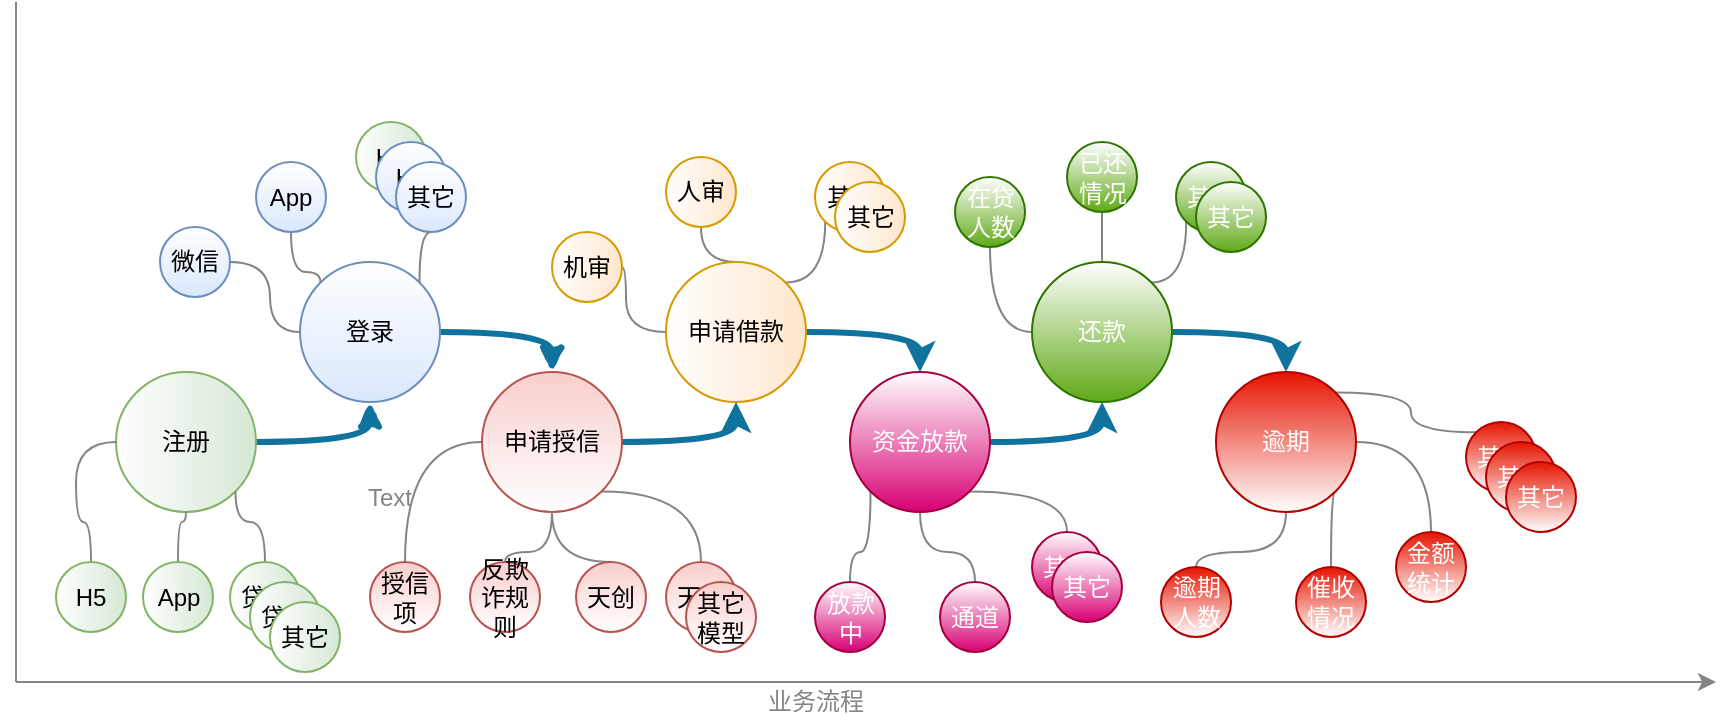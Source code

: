 <mxfile version="12.1.7" type="github" pages="1"><diagram id="NL3Gt1PZ4-QvTYmWhQju" name="第 1 页"><mxGraphModel dx="809" dy="448" grid="1" gridSize="10" guides="1" tooltips="1" connect="1" arrows="1" fold="1" page="1" pageScale="1" pageWidth="1600" pageHeight="900" math="0" shadow="0"><root><mxCell id="0"/><mxCell id="1" parent="0"/><mxCell id="3xqCmhydJT-oeez1F7RN-1" value="" style="endArrow=classic;html=1;strokeColor=#858585;" edge="1" parent="1"><mxGeometry width="50" height="50" relative="1" as="geometry"><mxPoint x="320" y="360" as="sourcePoint"/><mxPoint x="1170" y="360" as="targetPoint"/></mxGeometry></mxCell><mxCell id="3xqCmhydJT-oeez1F7RN-2" value="" style="endArrow=none;html=1;strokeColor=#858585;endFill=0;" edge="1" parent="1"><mxGeometry width="50" height="50" relative="1" as="geometry"><mxPoint x="320" y="360" as="sourcePoint"/><mxPoint x="320" y="20" as="targetPoint"/></mxGeometry></mxCell><mxCell id="3xqCmhydJT-oeez1F7RN-3" value="业务流程" style="text;html=1;strokeColor=none;fillColor=none;align=center;verticalAlign=middle;whiteSpace=wrap;rounded=0;fontColor=#858585;" vertex="1" parent="1"><mxGeometry x="680" y="360" width="80" height="20" as="geometry"/></mxCell><mxCell id="3xqCmhydJT-oeez1F7RN-20" style="edgeStyle=orthogonalEdgeStyle;curved=1;rounded=0;orthogonalLoop=1;jettySize=auto;html=1;entryX=0.5;entryY=1;entryDx=0;entryDy=0;endArrow=classic;endFill=1;strokeColor=#10739e;fontColor=#858585;comic=1;targetPerimeterSpacing=0;strokeWidth=3;fillColor=#b1ddf0;" edge="1" parent="1" source="3xqCmhydJT-oeez1F7RN-4" target="3xqCmhydJT-oeez1F7RN-5"><mxGeometry relative="1" as="geometry"/></mxCell><mxCell id="3xqCmhydJT-oeez1F7RN-4" value="注册" style="ellipse;whiteSpace=wrap;html=1;aspect=fixed;fillColor=#d5e8d4;strokeColor=#82b366;gradientColor=#ffffff;gradientDirection=west;" vertex="1" parent="1"><mxGeometry x="370" y="205" width="70" height="70" as="geometry"/></mxCell><mxCell id="3xqCmhydJT-oeez1F7RN-53" style="edgeStyle=orthogonalEdgeStyle;curved=1;rounded=0;comic=1;orthogonalLoop=1;jettySize=auto;html=1;entryX=0;entryY=0.5;entryDx=0;entryDy=0;endArrow=none;endFill=0;strokeColor=#858585;fontColor=#858585;" edge="1" parent="1" source="3xqCmhydJT-oeez1F7RN-24" target="3xqCmhydJT-oeez1F7RN-4"><mxGeometry relative="1" as="geometry"/></mxCell><mxCell id="3xqCmhydJT-oeez1F7RN-24" value="H5" style="ellipse;whiteSpace=wrap;html=1;aspect=fixed;fillColor=#d5e8d4;strokeColor=#82b366;gradientColor=#ffffff;gradientDirection=west;" vertex="1" parent="1"><mxGeometry x="340" y="300" width="35" height="35" as="geometry"/></mxCell><mxCell id="3xqCmhydJT-oeez1F7RN-21" style="edgeStyle=orthogonalEdgeStyle;curved=1;rounded=0;orthogonalLoop=1;jettySize=auto;html=1;entryX=0.5;entryY=0;entryDx=0;entryDy=0;endArrow=classic;endFill=1;strokeColor=#10739e;fontColor=#858585;comic=1;strokeWidth=3;fillColor=#b1ddf0;targetPerimeterSpacing=0;" edge="1" parent="1" source="3xqCmhydJT-oeez1F7RN-5" target="3xqCmhydJT-oeez1F7RN-6"><mxGeometry relative="1" as="geometry"/></mxCell><mxCell id="3xqCmhydJT-oeez1F7RN-5" value="登录" style="ellipse;whiteSpace=wrap;html=1;aspect=fixed;fillColor=#dae8fc;strokeColor=#6c8ebf;gradientColor=#ffffff;gradientDirection=north;" vertex="1" parent="1"><mxGeometry x="462" y="150" width="70" height="70" as="geometry"/></mxCell><mxCell id="3xqCmhydJT-oeez1F7RN-22" style="edgeStyle=orthogonalEdgeStyle;curved=1;rounded=0;orthogonalLoop=1;jettySize=auto;html=1;entryX=0.5;entryY=1;entryDx=0;entryDy=0;endArrow=classic;endFill=1;strokeColor=#10739e;fontColor=#858585;strokeWidth=3;fillColor=#b1ddf0;targetPerimeterSpacing=0;" edge="1" parent="1" source="3xqCmhydJT-oeez1F7RN-6" target="3xqCmhydJT-oeez1F7RN-7"><mxGeometry relative="1" as="geometry"/></mxCell><mxCell id="3xqCmhydJT-oeez1F7RN-58" value="" style="edgeStyle=orthogonalEdgeStyle;curved=1;rounded=0;comic=1;orthogonalLoop=1;jettySize=auto;html=1;endArrow=none;endFill=0;strokeColor=#858585;fontColor=#858585;" edge="1" parent="1" source="3xqCmhydJT-oeez1F7RN-6" target="3xqCmhydJT-oeez1F7RN-57"><mxGeometry relative="1" as="geometry"/></mxCell><mxCell id="3xqCmhydJT-oeez1F7RN-61" style="edgeStyle=orthogonalEdgeStyle;curved=1;rounded=0;comic=1;orthogonalLoop=1;jettySize=auto;html=1;endArrow=none;endFill=0;strokeColor=#858585;fontColor=#858585;" edge="1" parent="1" source="3xqCmhydJT-oeez1F7RN-6" target="3xqCmhydJT-oeez1F7RN-59"><mxGeometry relative="1" as="geometry"/></mxCell><mxCell id="3xqCmhydJT-oeez1F7RN-71" style="edgeStyle=orthogonalEdgeStyle;curved=1;rounded=0;comic=1;orthogonalLoop=1;jettySize=auto;html=1;exitX=1;exitY=1;exitDx=0;exitDy=0;entryX=0.5;entryY=0;entryDx=0;entryDy=0;endArrow=none;endFill=0;strokeColor=#858585;fontColor=#858585;" edge="1" parent="1" source="3xqCmhydJT-oeez1F7RN-6" target="3xqCmhydJT-oeez1F7RN-63"><mxGeometry relative="1" as="geometry"/></mxCell><mxCell id="3xqCmhydJT-oeez1F7RN-6" value="申请授信" style="ellipse;whiteSpace=wrap;html=1;aspect=fixed;fillColor=#f8cecc;strokeColor=#b85450;gradientColor=#ffffff;" vertex="1" parent="1"><mxGeometry x="553" y="205" width="70" height="70" as="geometry"/></mxCell><mxCell id="3xqCmhydJT-oeez1F7RN-57" value="授信项" style="ellipse;whiteSpace=wrap;html=1;aspect=fixed;fillColor=#f8cecc;strokeColor=#b85450;gradientColor=#ffffff;" vertex="1" parent="1"><mxGeometry x="497" y="300" width="35" height="35" as="geometry"/></mxCell><mxCell id="3xqCmhydJT-oeez1F7RN-17" style="edgeStyle=orthogonalEdgeStyle;curved=1;rounded=0;orthogonalLoop=1;jettySize=auto;html=1;entryX=0.5;entryY=0;entryDx=0;entryDy=0;endArrow=classic;endFill=1;strokeColor=#10739e;fontColor=#858585;strokeWidth=3;fillColor=#b1ddf0;targetPerimeterSpacing=0;" edge="1" parent="1" source="3xqCmhydJT-oeez1F7RN-7" target="3xqCmhydJT-oeez1F7RN-8"><mxGeometry relative="1" as="geometry"><Array as="points"><mxPoint x="772" y="185"/></Array></mxGeometry></mxCell><mxCell id="3xqCmhydJT-oeez1F7RN-73" value="" style="edgeStyle=orthogonalEdgeStyle;curved=1;rounded=0;comic=1;orthogonalLoop=1;jettySize=auto;html=1;endArrow=none;endFill=0;strokeColor=#858585;fontColor=#858585;" edge="1" parent="1" source="3xqCmhydJT-oeez1F7RN-7" target="3xqCmhydJT-oeez1F7RN-72"><mxGeometry relative="1" as="geometry"/></mxCell><mxCell id="3xqCmhydJT-oeez1F7RN-79" style="edgeStyle=orthogonalEdgeStyle;curved=1;rounded=0;comic=1;orthogonalLoop=1;jettySize=auto;html=1;exitX=1;exitY=0;exitDx=0;exitDy=0;entryX=0;entryY=1;entryDx=0;entryDy=0;endArrow=none;endFill=0;strokeColor=#858585;fontColor=#858585;" edge="1" parent="1" source="3xqCmhydJT-oeez1F7RN-7" target="3xqCmhydJT-oeez1F7RN-77"><mxGeometry relative="1" as="geometry"/></mxCell><mxCell id="3xqCmhydJT-oeez1F7RN-83" style="edgeStyle=orthogonalEdgeStyle;curved=1;rounded=0;comic=1;orthogonalLoop=1;jettySize=auto;html=1;exitX=0.5;exitY=0;exitDx=0;exitDy=0;entryX=0.5;entryY=1;entryDx=0;entryDy=0;endArrow=none;endFill=0;strokeColor=#858585;fontColor=#858585;" edge="1" parent="1" source="3xqCmhydJT-oeez1F7RN-7" target="3xqCmhydJT-oeez1F7RN-82"><mxGeometry relative="1" as="geometry"/></mxCell><mxCell id="3xqCmhydJT-oeez1F7RN-7" value="申请借款" style="ellipse;whiteSpace=wrap;html=1;aspect=fixed;fillColor=#ffe6cc;strokeColor=#d79b00;gradientColor=#ffffff;gradientDirection=west;" vertex="1" parent="1"><mxGeometry x="645" y="150" width="70" height="70" as="geometry"/></mxCell><mxCell id="3xqCmhydJT-oeez1F7RN-72" value="机审" style="ellipse;whiteSpace=wrap;html=1;aspect=fixed;fillColor=#ffe6cc;strokeColor=#d79b00;gradientColor=#ffffff;gradientDirection=west;" vertex="1" parent="1"><mxGeometry x="588" y="135" width="35" height="35" as="geometry"/></mxCell><mxCell id="3xqCmhydJT-oeez1F7RN-18" style="edgeStyle=orthogonalEdgeStyle;curved=1;rounded=0;orthogonalLoop=1;jettySize=auto;html=1;exitX=1;exitY=0.5;exitDx=0;exitDy=0;entryX=0.5;entryY=1;entryDx=0;entryDy=0;endArrow=classic;endFill=1;strokeColor=#10739e;fontColor=#858585;strokeWidth=3;fillColor=#b1ddf0;targetPerimeterSpacing=0;" edge="1" parent="1" source="3xqCmhydJT-oeez1F7RN-8" target="3xqCmhydJT-oeez1F7RN-9"><mxGeometry relative="1" as="geometry"/></mxCell><mxCell id="3xqCmhydJT-oeez1F7RN-88" style="edgeStyle=orthogonalEdgeStyle;curved=1;rounded=0;comic=1;orthogonalLoop=1;jettySize=auto;html=1;entryX=0.5;entryY=0;entryDx=0;entryDy=0;endArrow=none;endFill=0;strokeColor=#858585;fontColor=#858585;" edge="1" parent="1" source="3xqCmhydJT-oeez1F7RN-8" target="3xqCmhydJT-oeez1F7RN-84"><mxGeometry relative="1" as="geometry"/></mxCell><mxCell id="3xqCmhydJT-oeez1F7RN-89" style="edgeStyle=orthogonalEdgeStyle;curved=1;rounded=0;comic=1;orthogonalLoop=1;jettySize=auto;html=1;exitX=1;exitY=1;exitDx=0;exitDy=0;entryX=0.5;entryY=0;entryDx=0;entryDy=0;endArrow=none;endFill=0;strokeColor=#858585;fontColor=#858585;" edge="1" parent="1" source="3xqCmhydJT-oeez1F7RN-8" target="3xqCmhydJT-oeez1F7RN-87"><mxGeometry relative="1" as="geometry"/></mxCell><mxCell id="3xqCmhydJT-oeez1F7RN-90" style="edgeStyle=orthogonalEdgeStyle;curved=1;rounded=0;comic=1;orthogonalLoop=1;jettySize=auto;html=1;exitX=0;exitY=1;exitDx=0;exitDy=0;entryX=0.5;entryY=0;entryDx=0;entryDy=0;endArrow=none;endFill=0;strokeColor=#858585;fontColor=#858585;" edge="1" parent="1" source="3xqCmhydJT-oeez1F7RN-8" target="3xqCmhydJT-oeez1F7RN-80"><mxGeometry relative="1" as="geometry"/></mxCell><mxCell id="3xqCmhydJT-oeez1F7RN-8" value="资金放款" style="ellipse;whiteSpace=wrap;html=1;aspect=fixed;fontColor=#ffffff;fillColor=#d80073;strokeColor=#A50040;gradientDirection=north;gradientColor=#ffffff;" vertex="1" parent="1"><mxGeometry x="737" y="205" width="70" height="70" as="geometry"/></mxCell><mxCell id="3xqCmhydJT-oeez1F7RN-80" value="放款中" style="ellipse;whiteSpace=wrap;html=1;aspect=fixed;fontColor=#ffffff;fillColor=#d80073;strokeColor=#A50040;gradientDirection=north;gradientColor=#ffffff;" vertex="1" parent="1"><mxGeometry x="719.5" y="310" width="35" height="35" as="geometry"/></mxCell><mxCell id="3xqCmhydJT-oeez1F7RN-19" style="edgeStyle=orthogonalEdgeStyle;curved=1;rounded=0;orthogonalLoop=1;jettySize=auto;html=1;entryX=0.5;entryY=0;entryDx=0;entryDy=0;endArrow=classic;endFill=1;strokeColor=#10739e;fontColor=#858585;strokeWidth=3;fillColor=#b1ddf0;targetPerimeterSpacing=0;" edge="1" parent="1" source="3xqCmhydJT-oeez1F7RN-9" target="3xqCmhydJT-oeez1F7RN-10"><mxGeometry relative="1" as="geometry"/></mxCell><mxCell id="3xqCmhydJT-oeez1F7RN-92" value="" style="edgeStyle=orthogonalEdgeStyle;curved=1;rounded=0;comic=1;orthogonalLoop=1;jettySize=auto;html=1;endArrow=none;endFill=0;strokeColor=#858585;fontColor=#858585;" edge="1" parent="1" source="3xqCmhydJT-oeez1F7RN-9" target="3xqCmhydJT-oeez1F7RN-91"><mxGeometry relative="1" as="geometry"/></mxCell><mxCell id="3xqCmhydJT-oeez1F7RN-98" style="edgeStyle=orthogonalEdgeStyle;curved=1;rounded=0;comic=1;orthogonalLoop=1;jettySize=auto;html=1;exitX=0.5;exitY=0;exitDx=0;exitDy=0;entryX=0.5;entryY=1;entryDx=0;entryDy=0;endArrow=none;endFill=0;strokeColor=#858585;fontColor=#858585;" edge="1" parent="1" source="3xqCmhydJT-oeez1F7RN-9" target="3xqCmhydJT-oeez1F7RN-93"><mxGeometry relative="1" as="geometry"/></mxCell><mxCell id="3xqCmhydJT-oeez1F7RN-100" style="edgeStyle=orthogonalEdgeStyle;curved=1;rounded=0;comic=1;orthogonalLoop=1;jettySize=auto;html=1;exitX=1;exitY=0;exitDx=0;exitDy=0;entryX=0;entryY=1;entryDx=0;entryDy=0;endArrow=none;endFill=0;strokeColor=#858585;fontColor=#858585;" edge="1" parent="1" source="3xqCmhydJT-oeez1F7RN-9" target="3xqCmhydJT-oeez1F7RN-94"><mxGeometry relative="1" as="geometry"/></mxCell><mxCell id="3xqCmhydJT-oeez1F7RN-9" value="还款" style="ellipse;whiteSpace=wrap;html=1;aspect=fixed;fontColor=#ffffff;fillColor=#60a917;strokeColor=#2D7600;gradientDirection=north;gradientColor=#ffffff;" vertex="1" parent="1"><mxGeometry x="828" y="150" width="70" height="70" as="geometry"/></mxCell><mxCell id="3xqCmhydJT-oeez1F7RN-91" value="在贷人数" style="ellipse;whiteSpace=wrap;html=1;aspect=fixed;fontColor=#ffffff;fillColor=#60a917;strokeColor=#2D7600;gradientDirection=north;gradientColor=#ffffff;" vertex="1" parent="1"><mxGeometry x="789.5" y="107.5" width="35" height="35" as="geometry"/></mxCell><mxCell id="3xqCmhydJT-oeez1F7RN-102" value="" style="edgeStyle=orthogonalEdgeStyle;curved=1;rounded=0;comic=1;orthogonalLoop=1;jettySize=auto;html=1;endArrow=none;endFill=0;strokeColor=#858585;fontColor=#858585;" edge="1" parent="1" source="3xqCmhydJT-oeez1F7RN-10" target="3xqCmhydJT-oeez1F7RN-101"><mxGeometry relative="1" as="geometry"/></mxCell><mxCell id="3xqCmhydJT-oeez1F7RN-110" style="edgeStyle=orthogonalEdgeStyle;curved=1;rounded=0;comic=1;orthogonalLoop=1;jettySize=auto;html=1;exitX=1;exitY=1;exitDx=0;exitDy=0;entryX=0.5;entryY=0;entryDx=0;entryDy=0;endArrow=none;endFill=0;strokeColor=#858585;fontColor=#858585;" edge="1" parent="1" source="3xqCmhydJT-oeez1F7RN-10" target="3xqCmhydJT-oeez1F7RN-103"><mxGeometry relative="1" as="geometry"/></mxCell><mxCell id="3xqCmhydJT-oeez1F7RN-111" style="edgeStyle=orthogonalEdgeStyle;curved=1;rounded=0;comic=1;orthogonalLoop=1;jettySize=auto;html=1;exitX=1;exitY=0.5;exitDx=0;exitDy=0;endArrow=none;endFill=0;strokeColor=#858585;fontColor=#858585;" edge="1" parent="1" source="3xqCmhydJT-oeez1F7RN-10" target="3xqCmhydJT-oeez1F7RN-104"><mxGeometry relative="1" as="geometry"/></mxCell><mxCell id="3xqCmhydJT-oeez1F7RN-112" style="edgeStyle=orthogonalEdgeStyle;curved=1;rounded=0;comic=1;orthogonalLoop=1;jettySize=auto;html=1;exitX=1;exitY=0;exitDx=0;exitDy=0;entryX=0;entryY=0;entryDx=0;entryDy=0;endArrow=none;endFill=0;strokeColor=#858585;fontColor=#858585;" edge="1" parent="1" source="3xqCmhydJT-oeez1F7RN-10" target="3xqCmhydJT-oeez1F7RN-105"><mxGeometry relative="1" as="geometry"/></mxCell><mxCell id="3xqCmhydJT-oeez1F7RN-10" value="逾期" style="ellipse;whiteSpace=wrap;html=1;aspect=fixed;fontColor=#ffffff;fillColor=#e51400;strokeColor=#B20000;gradientDirection=south;gradientColor=#ffffff;" vertex="1" parent="1"><mxGeometry x="920" y="205" width="70" height="70" as="geometry"/></mxCell><mxCell id="3xqCmhydJT-oeez1F7RN-101" value="逾期人数" style="ellipse;whiteSpace=wrap;html=1;aspect=fixed;fontColor=#ffffff;fillColor=#e51400;strokeColor=#B20000;gradientDirection=south;gradientColor=#ffffff;" vertex="1" parent="1"><mxGeometry x="892.5" y="302.5" width="35" height="35" as="geometry"/></mxCell><mxCell id="3xqCmhydJT-oeez1F7RN-54" value="" style="edgeStyle=orthogonalEdgeStyle;curved=1;rounded=0;comic=1;orthogonalLoop=1;jettySize=auto;html=1;endArrow=none;endFill=0;strokeColor=#858585;fontColor=#858585;" edge="1" parent="1" source="3xqCmhydJT-oeez1F7RN-30" target="3xqCmhydJT-oeez1F7RN-4"><mxGeometry relative="1" as="geometry"/></mxCell><mxCell id="3xqCmhydJT-oeez1F7RN-30" value="App" style="ellipse;whiteSpace=wrap;html=1;aspect=fixed;fillColor=#d5e8d4;strokeColor=#82b366;gradientColor=#ffffff;gradientDirection=west;" vertex="1" parent="1"><mxGeometry x="383.5" y="300" width="35" height="35" as="geometry"/></mxCell><mxCell id="3xqCmhydJT-oeez1F7RN-56" style="edgeStyle=orthogonalEdgeStyle;curved=1;rounded=0;comic=1;orthogonalLoop=1;jettySize=auto;html=1;entryX=1;entryY=1;entryDx=0;entryDy=0;endArrow=none;endFill=0;strokeColor=#858585;fontColor=#858585;" edge="1" parent="1" source="3xqCmhydJT-oeez1F7RN-31" target="3xqCmhydJT-oeez1F7RN-4"><mxGeometry relative="1" as="geometry"/></mxCell><mxCell id="3xqCmhydJT-oeez1F7RN-31" value="贷超" style="ellipse;whiteSpace=wrap;html=1;aspect=fixed;fillColor=#d5e8d4;strokeColor=#82b366;gradientColor=#ffffff;gradientDirection=west;" vertex="1" parent="1"><mxGeometry x="427" y="300" width="35" height="35" as="geometry"/></mxCell><mxCell id="3xqCmhydJT-oeez1F7RN-32" value="贷超" style="ellipse;whiteSpace=wrap;html=1;aspect=fixed;fillColor=#d5e8d4;strokeColor=#82b366;gradientColor=#ffffff;gradientDirection=west;" vertex="1" parent="1"><mxGeometry x="437" y="310" width="35" height="35" as="geometry"/></mxCell><mxCell id="3xqCmhydJT-oeez1F7RN-33" value="其它" style="ellipse;whiteSpace=wrap;html=1;aspect=fixed;fillColor=#d5e8d4;strokeColor=#82b366;gradientColor=#ffffff;gradientDirection=west;" vertex="1" parent="1"><mxGeometry x="447" y="320" width="35" height="35" as="geometry"/></mxCell><mxCell id="3xqCmhydJT-oeez1F7RN-51" style="edgeStyle=orthogonalEdgeStyle;curved=1;rounded=0;comic=1;orthogonalLoop=1;jettySize=auto;html=1;endArrow=none;endFill=0;strokeColor=#858585;fontColor=#858585;" edge="1" parent="1" source="3xqCmhydJT-oeez1F7RN-38" target="3xqCmhydJT-oeez1F7RN-5"><mxGeometry relative="1" as="geometry"/></mxCell><mxCell id="3xqCmhydJT-oeez1F7RN-38" value="微信" style="ellipse;whiteSpace=wrap;html=1;aspect=fixed;fillColor=#dae8fc;strokeColor=#6c8ebf;gradientDirection=north;gradientColor=#ffffff;" vertex="1" parent="1"><mxGeometry x="392" y="132.5" width="35" height="35" as="geometry"/></mxCell><mxCell id="3xqCmhydJT-oeez1F7RN-50" style="edgeStyle=orthogonalEdgeStyle;curved=1;rounded=0;comic=1;orthogonalLoop=1;jettySize=auto;html=1;entryX=0;entryY=0;entryDx=0;entryDy=0;endArrow=none;endFill=0;strokeColor=#858585;fontColor=#858585;" edge="1" parent="1" source="3xqCmhydJT-oeez1F7RN-39" target="3xqCmhydJT-oeez1F7RN-5"><mxGeometry relative="1" as="geometry"/></mxCell><mxCell id="3xqCmhydJT-oeez1F7RN-39" value="App" style="ellipse;whiteSpace=wrap;html=1;aspect=fixed;fillColor=#dae8fc;strokeColor=#6c8ebf;gradientDirection=north;gradientColor=#ffffff;" vertex="1" parent="1"><mxGeometry x="440" y="100" width="35" height="35" as="geometry"/></mxCell><mxCell id="3xqCmhydJT-oeez1F7RN-43" value="" style="group" vertex="1" connectable="0" parent="1"><mxGeometry x="490" y="80" width="55" height="55" as="geometry"/></mxCell><mxCell id="3xqCmhydJT-oeez1F7RN-40" value="H5" style="ellipse;whiteSpace=wrap;html=1;aspect=fixed;fillColor=#d5e8d4;strokeColor=#82b366;gradientColor=#ffffff;gradientDirection=west;" vertex="1" parent="3xqCmhydJT-oeez1F7RN-43"><mxGeometry width="35" height="35" as="geometry"/></mxCell><mxCell id="3xqCmhydJT-oeez1F7RN-41" value="H5" style="ellipse;whiteSpace=wrap;html=1;aspect=fixed;fillColor=#dae8fc;strokeColor=#6c8ebf;gradientDirection=north;gradientColor=#ffffff;" vertex="1" parent="3xqCmhydJT-oeez1F7RN-43"><mxGeometry x="10" y="10" width="35" height="35" as="geometry"/></mxCell><mxCell id="3xqCmhydJT-oeez1F7RN-42" value="其它" style="ellipse;whiteSpace=wrap;html=1;aspect=fixed;fillColor=#dae8fc;strokeColor=#6c8ebf;gradientDirection=north;gradientColor=#ffffff;" vertex="1" parent="3xqCmhydJT-oeez1F7RN-43"><mxGeometry x="20" y="20" width="35" height="35" as="geometry"/></mxCell><mxCell id="3xqCmhydJT-oeez1F7RN-49" style="edgeStyle=orthogonalEdgeStyle;curved=1;rounded=0;comic=1;orthogonalLoop=1;jettySize=auto;html=1;exitX=0.5;exitY=1;exitDx=0;exitDy=0;entryX=1;entryY=0;entryDx=0;entryDy=0;endArrow=none;endFill=0;strokeColor=#858585;fontColor=#858585;" edge="1" parent="1" source="3xqCmhydJT-oeez1F7RN-42" target="3xqCmhydJT-oeez1F7RN-5"><mxGeometry relative="1" as="geometry"/></mxCell><mxCell id="3xqCmhydJT-oeez1F7RN-59" value="反欺诈规则" style="ellipse;whiteSpace=wrap;html=1;aspect=fixed;fillColor=#f8cecc;strokeColor=#b85450;gradientColor=#ffffff;" vertex="1" parent="1"><mxGeometry x="547" y="300" width="35" height="35" as="geometry"/></mxCell><mxCell id="3xqCmhydJT-oeez1F7RN-70" style="edgeStyle=orthogonalEdgeStyle;curved=1;rounded=0;comic=1;orthogonalLoop=1;jettySize=auto;html=1;exitX=0.5;exitY=0;exitDx=0;exitDy=0;endArrow=none;endFill=0;strokeColor=#858585;fontColor=#858585;entryX=0.5;entryY=1;entryDx=0;entryDy=0;" edge="1" parent="1" source="3xqCmhydJT-oeez1F7RN-60" target="3xqCmhydJT-oeez1F7RN-6"><mxGeometry relative="1" as="geometry"><mxPoint x="590" y="280" as="targetPoint"/></mxGeometry></mxCell><mxCell id="3xqCmhydJT-oeez1F7RN-60" value="天创" style="ellipse;whiteSpace=wrap;html=1;aspect=fixed;fillColor=#f8cecc;strokeColor=#b85450;gradientColor=#ffffff;" vertex="1" parent="1"><mxGeometry x="600" y="300" width="35" height="35" as="geometry"/></mxCell><mxCell id="3xqCmhydJT-oeez1F7RN-63" value="天创" style="ellipse;whiteSpace=wrap;html=1;aspect=fixed;fillColor=#f8cecc;strokeColor=#b85450;gradientColor=#ffffff;" vertex="1" parent="1"><mxGeometry x="645" y="300" width="35" height="35" as="geometry"/></mxCell><mxCell id="3xqCmhydJT-oeez1F7RN-66" value="其它&lt;br&gt;模型" style="ellipse;whiteSpace=wrap;html=1;aspect=fixed;fillColor=#f8cecc;strokeColor=#b85450;gradientColor=#ffffff;" vertex="1" parent="1"><mxGeometry x="655" y="310" width="35" height="35" as="geometry"/></mxCell><mxCell id="3xqCmhydJT-oeez1F7RN-77" value="其它" style="ellipse;whiteSpace=wrap;html=1;aspect=fixed;fillColor=#ffe6cc;strokeColor=#d79b00;gradientColor=#ffffff;gradientDirection=west;" vertex="1" parent="1"><mxGeometry x="719.5" y="100" width="35" height="35" as="geometry"/></mxCell><mxCell id="3xqCmhydJT-oeez1F7RN-82" value="人审" style="ellipse;whiteSpace=wrap;html=1;aspect=fixed;fillColor=#ffe6cc;strokeColor=#d79b00;gradientColor=#ffffff;gradientDirection=west;" vertex="1" parent="1"><mxGeometry x="645" y="97.5" width="35" height="35" as="geometry"/></mxCell><mxCell id="3xqCmhydJT-oeez1F7RN-84" value="通道" style="ellipse;whiteSpace=wrap;html=1;aspect=fixed;fontColor=#ffffff;fillColor=#d80073;strokeColor=#A50040;gradientDirection=north;gradientColor=#ffffff;" vertex="1" parent="1"><mxGeometry x="782" y="310" width="35" height="35" as="geometry"/></mxCell><mxCell id="3xqCmhydJT-oeez1F7RN-87" value="其它" style="ellipse;whiteSpace=wrap;html=1;aspect=fixed;fontColor=#ffffff;fillColor=#d80073;strokeColor=#A50040;gradientDirection=north;gradientColor=#ffffff;" vertex="1" parent="1"><mxGeometry x="828" y="285" width="35" height="35" as="geometry"/></mxCell><mxCell id="3xqCmhydJT-oeez1F7RN-93" value="已还情况" style="ellipse;whiteSpace=wrap;html=1;aspect=fixed;fontColor=#ffffff;fillColor=#60a917;strokeColor=#2D7600;gradientDirection=north;gradientColor=#ffffff;" vertex="1" parent="1"><mxGeometry x="845.5" y="90" width="35" height="35" as="geometry"/></mxCell><mxCell id="3xqCmhydJT-oeez1F7RN-94" value="其它" style="ellipse;whiteSpace=wrap;html=1;aspect=fixed;fontColor=#ffffff;fillColor=#60a917;strokeColor=#2D7600;gradientDirection=north;gradientColor=#ffffff;" vertex="1" parent="1"><mxGeometry x="900" y="100" width="35" height="35" as="geometry"/></mxCell><mxCell id="3xqCmhydJT-oeez1F7RN-95" value="其它" style="ellipse;whiteSpace=wrap;html=1;aspect=fixed;fontColor=#ffffff;fillColor=#60a917;strokeColor=#2D7600;gradientDirection=north;gradientColor=#ffffff;" vertex="1" parent="1"><mxGeometry x="910" y="110" width="35" height="35" as="geometry"/></mxCell><mxCell id="3xqCmhydJT-oeez1F7RN-96" value="其它" style="ellipse;whiteSpace=wrap;html=1;aspect=fixed;fontColor=#ffffff;fillColor=#d80073;strokeColor=#A50040;gradientDirection=north;gradientColor=#ffffff;" vertex="1" parent="1"><mxGeometry x="838" y="295" width="35" height="35" as="geometry"/></mxCell><mxCell id="3xqCmhydJT-oeez1F7RN-97" value="其它" style="ellipse;whiteSpace=wrap;html=1;aspect=fixed;fillColor=#ffe6cc;strokeColor=#d79b00;gradientColor=#ffffff;gradientDirection=west;" vertex="1" parent="1"><mxGeometry x="729.5" y="110" width="35" height="35" as="geometry"/></mxCell><mxCell id="3xqCmhydJT-oeez1F7RN-103" value="催收情况" style="ellipse;whiteSpace=wrap;html=1;aspect=fixed;fontColor=#ffffff;fillColor=#e51400;strokeColor=#B20000;gradientDirection=south;gradientColor=#ffffff;" vertex="1" parent="1"><mxGeometry x="960" y="302.5" width="35" height="35" as="geometry"/></mxCell><mxCell id="3xqCmhydJT-oeez1F7RN-104" value="金额统计" style="ellipse;whiteSpace=wrap;html=1;aspect=fixed;fontColor=#ffffff;fillColor=#e51400;strokeColor=#B20000;gradientDirection=south;gradientColor=#ffffff;" vertex="1" parent="1"><mxGeometry x="1010" y="285" width="35" height="35" as="geometry"/></mxCell><mxCell id="3xqCmhydJT-oeez1F7RN-105" value="其它" style="ellipse;whiteSpace=wrap;html=1;aspect=fixed;fontColor=#ffffff;fillColor=#e51400;strokeColor=#B20000;gradientDirection=south;gradientColor=#ffffff;" vertex="1" parent="1"><mxGeometry x="1045" y="230" width="35" height="35" as="geometry"/></mxCell><mxCell id="3xqCmhydJT-oeez1F7RN-108" value="其它" style="ellipse;whiteSpace=wrap;html=1;aspect=fixed;fontColor=#ffffff;fillColor=#e51400;strokeColor=#B20000;gradientDirection=south;gradientColor=#ffffff;" vertex="1" parent="1"><mxGeometry x="1055" y="240" width="35" height="35" as="geometry"/></mxCell><mxCell id="3xqCmhydJT-oeez1F7RN-109" value="其它" style="ellipse;whiteSpace=wrap;html=1;aspect=fixed;fontColor=#ffffff;fillColor=#e51400;strokeColor=#B20000;gradientDirection=south;gradientColor=#ffffff;" vertex="1" parent="1"><mxGeometry x="1065" y="250" width="35" height="35" as="geometry"/></mxCell><mxCell id="3xqCmhydJT-oeez1F7RN-113" value="Text" style="text;html=1;resizable=0;points=[];autosize=1;align=left;verticalAlign=top;spacingTop=-4;fontColor=#858585;" vertex="1" parent="1"><mxGeometry x="494" y="258" width="40" height="20" as="geometry"/></mxCell></root></mxGraphModel></diagram></mxfile>